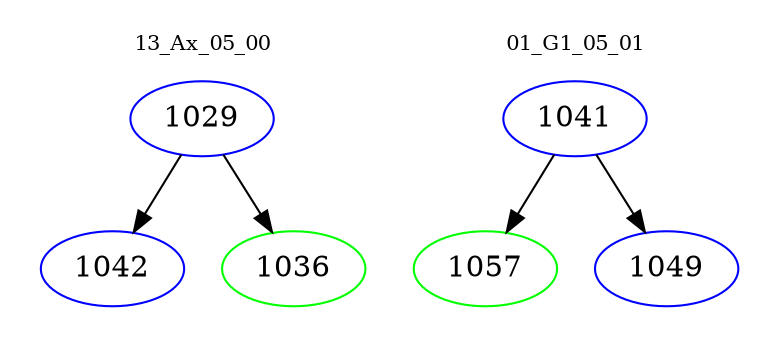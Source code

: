 digraph{
subgraph cluster_0 {
color = white
label = "13_Ax_05_00";
fontsize=10;
T0_1029 [label="1029", color="blue"]
T0_1029 -> T0_1042 [color="black"]
T0_1042 [label="1042", color="blue"]
T0_1029 -> T0_1036 [color="black"]
T0_1036 [label="1036", color="green"]
}
subgraph cluster_1 {
color = white
label = "01_G1_05_01";
fontsize=10;
T1_1041 [label="1041", color="blue"]
T1_1041 -> T1_1057 [color="black"]
T1_1057 [label="1057", color="green"]
T1_1041 -> T1_1049 [color="black"]
T1_1049 [label="1049", color="blue"]
}
}
